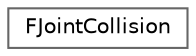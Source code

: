 digraph "类继承关系图"
{
 // INTERACTIVE_SVG=YES
 // LATEX_PDF_SIZE
  bgcolor="transparent";
  edge [fontname=Helvetica,fontsize=10,labelfontname=Helvetica,labelfontsize=10];
  node [fontname=Helvetica,fontsize=10,shape=box,height=0.2,width=0.4];
  rankdir="LR";
  Node0 [id="Node000000",label="FJointCollision",height=0.2,width=0.4,color="grey40", fillcolor="white", style="filled",URL="$d7/df5/structFJointCollision.html",tooltip=" "];
}
